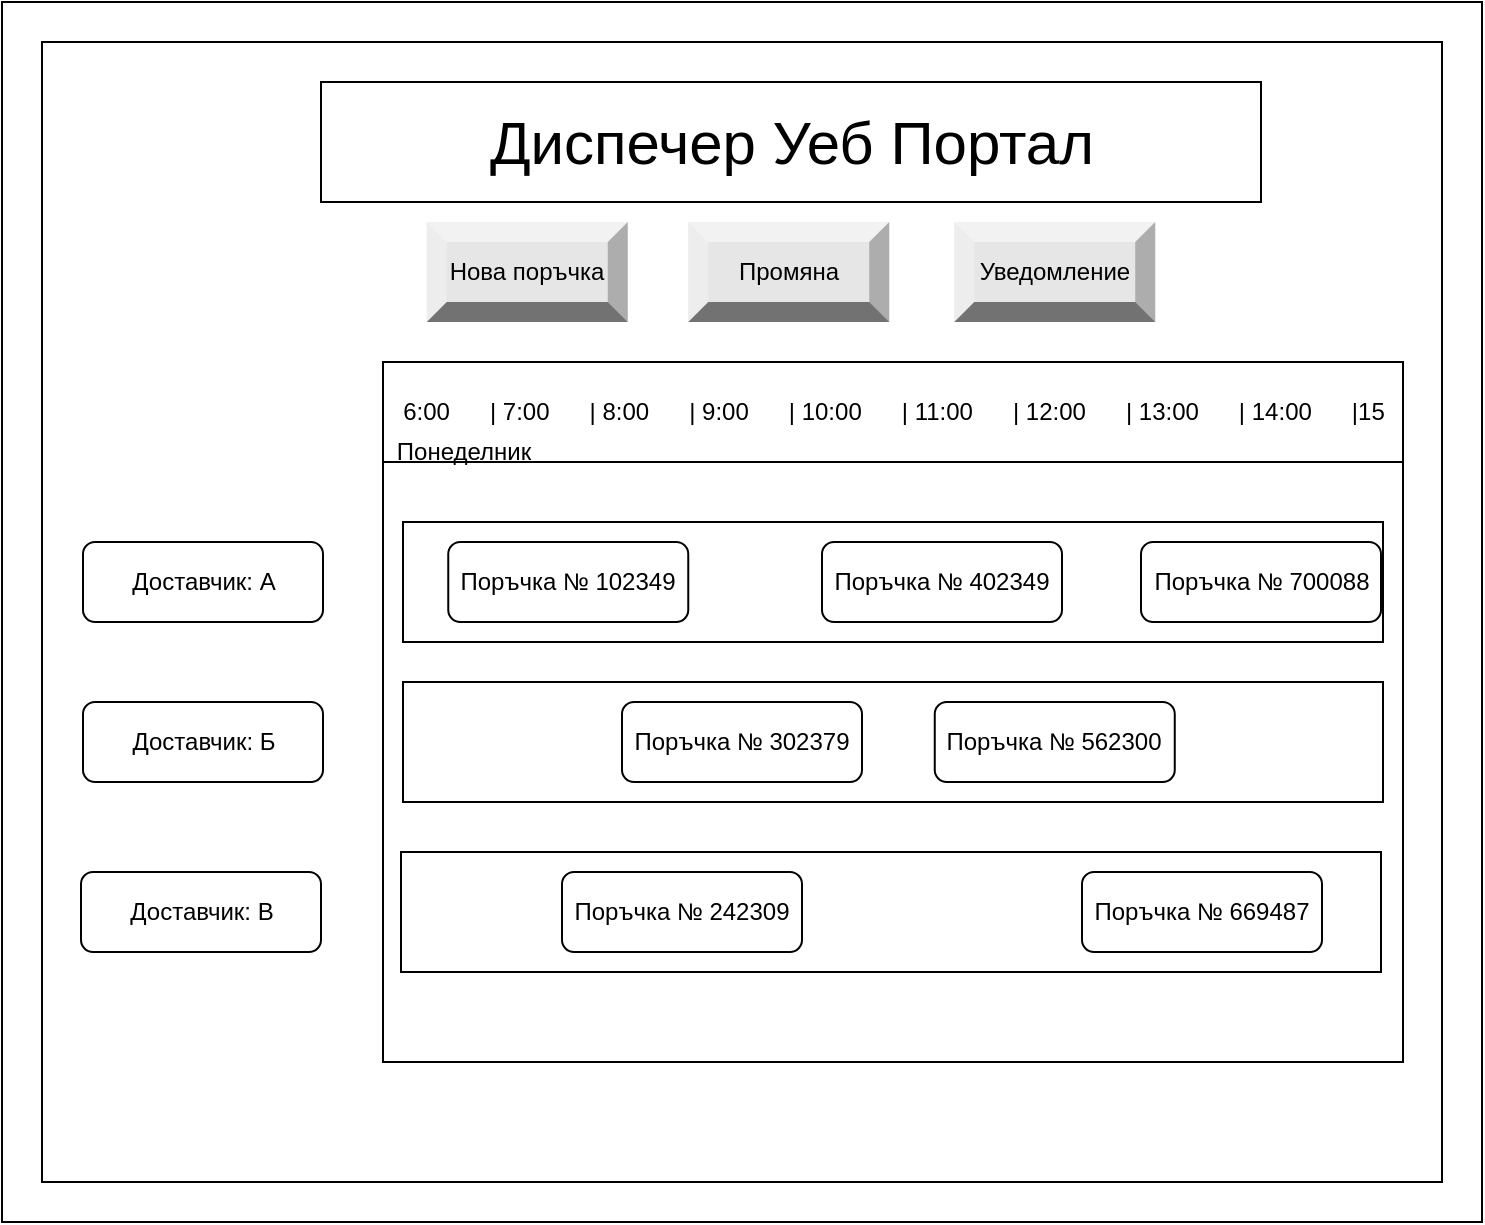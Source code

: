 <mxfile version="23.0.0" type="github">
  <diagram name="Page-1" id="e-SgXyNyrdCk_4SolZh0">
    <mxGraphModel dx="1434" dy="746" grid="1" gridSize="10" guides="1" tooltips="1" connect="1" arrows="1" fold="1" page="1" pageScale="1" pageWidth="827" pageHeight="1169" math="0" shadow="0">
      <root>
        <mxCell id="0" />
        <mxCell id="1" parent="0" />
        <mxCell id="WcTj5PZf8Xw0mGx6nHuc-1" value="" style="rounded=0;whiteSpace=wrap;html=1;" vertex="1" parent="1">
          <mxGeometry x="50" y="100" width="740" height="610" as="geometry" />
        </mxCell>
        <mxCell id="WcTj5PZf8Xw0mGx6nHuc-2" value="" style="rounded=0;whiteSpace=wrap;html=1;" vertex="1" parent="1">
          <mxGeometry x="70" y="120" width="700" height="570" as="geometry" />
        </mxCell>
        <mxCell id="WcTj5PZf8Xw0mGx6nHuc-5" value="" style="rounded=0;whiteSpace=wrap;html=1;" vertex="1" parent="1">
          <mxGeometry x="240.5" y="280" width="510" height="350" as="geometry" />
        </mxCell>
        <mxCell id="WcTj5PZf8Xw0mGx6nHuc-7" value="6:00&amp;nbsp; &amp;nbsp; &amp;nbsp; | 7:00&amp;nbsp; &amp;nbsp; &amp;nbsp; | 8:00&amp;nbsp; &amp;nbsp; &amp;nbsp; | 9:00&amp;nbsp; &amp;nbsp; &amp;nbsp; | 10:00&amp;nbsp; &amp;nbsp; &amp;nbsp; | 11:00&amp;nbsp; &amp;nbsp; &amp;nbsp; | 12:00&amp;nbsp; &amp;nbsp; &amp;nbsp; | 13:00&amp;nbsp; &amp;nbsp; &amp;nbsp; | 14:00&amp;nbsp; &amp;nbsp; &amp;nbsp; |15" style="rounded=0;whiteSpace=wrap;html=1;" vertex="1" parent="1">
          <mxGeometry x="240.5" y="280" width="510" height="50" as="geometry" />
        </mxCell>
        <mxCell id="WcTj5PZf8Xw0mGx6nHuc-9" value="Понеделник" style="text;html=1;strokeColor=none;fillColor=none;align=center;verticalAlign=middle;whiteSpace=wrap;rounded=0;" vertex="1" parent="1">
          <mxGeometry x="250.5" y="310" width="60" height="30" as="geometry" />
        </mxCell>
        <mxCell id="WcTj5PZf8Xw0mGx6nHuc-10" value="Доставчик: А" style="rounded=1;whiteSpace=wrap;html=1;" vertex="1" parent="1">
          <mxGeometry x="90.5" y="370" width="120" height="40" as="geometry" />
        </mxCell>
        <mxCell id="WcTj5PZf8Xw0mGx6nHuc-11" value="" style="rounded=0;whiteSpace=wrap;html=1;" vertex="1" parent="1">
          <mxGeometry x="250.5" y="360" width="490" height="60" as="geometry" />
        </mxCell>
        <mxCell id="WcTj5PZf8Xw0mGx6nHuc-14" value="Доставчик: Б" style="rounded=1;whiteSpace=wrap;html=1;" vertex="1" parent="1">
          <mxGeometry x="90.5" y="450" width="120" height="40" as="geometry" />
        </mxCell>
        <mxCell id="WcTj5PZf8Xw0mGx6nHuc-15" value="" style="rounded=0;whiteSpace=wrap;html=1;" vertex="1" parent="1">
          <mxGeometry x="250.5" y="440" width="490" height="60" as="geometry" />
        </mxCell>
        <mxCell id="WcTj5PZf8Xw0mGx6nHuc-16" value="Доставчик: В" style="rounded=1;whiteSpace=wrap;html=1;" vertex="1" parent="1">
          <mxGeometry x="89.5" y="535" width="120" height="40" as="geometry" />
        </mxCell>
        <mxCell id="WcTj5PZf8Xw0mGx6nHuc-17" value="" style="rounded=0;whiteSpace=wrap;html=1;" vertex="1" parent="1">
          <mxGeometry x="249.5" y="525" width="490" height="60" as="geometry" />
        </mxCell>
        <mxCell id="WcTj5PZf8Xw0mGx6nHuc-19" value="&lt;font style=&quot;font-size: 30px;&quot;&gt;Диспечер Уеб Портал&lt;/font&gt;" style="rounded=0;whiteSpace=wrap;html=1;" vertex="1" parent="1">
          <mxGeometry x="209.5" y="140" width="470" height="60" as="geometry" />
        </mxCell>
        <mxCell id="WcTj5PZf8Xw0mGx6nHuc-20" value="Нова поръчка" style="labelPosition=center;verticalLabelPosition=middle;align=center;html=1;shape=mxgraph.basic.shaded_button;dx=10;fillColor=#E6E6E6;strokeColor=none;whiteSpace=wrap;" vertex="1" parent="1">
          <mxGeometry x="262.38" y="210" width="100.5" height="50" as="geometry" />
        </mxCell>
        <mxCell id="WcTj5PZf8Xw0mGx6nHuc-21" value="Промяна" style="labelPosition=center;verticalLabelPosition=middle;align=center;html=1;shape=mxgraph.basic.shaded_button;dx=10;fillColor=#E6E6E6;strokeColor=none;whiteSpace=wrap;" vertex="1" parent="1">
          <mxGeometry x="393.13" y="210" width="100.5" height="50" as="geometry" />
        </mxCell>
        <mxCell id="WcTj5PZf8Xw0mGx6nHuc-22" value="Уведомление" style="labelPosition=center;verticalLabelPosition=middle;align=center;html=1;shape=mxgraph.basic.shaded_button;dx=10;fillColor=#E6E6E6;strokeColor=none;whiteSpace=wrap;" vertex="1" parent="1">
          <mxGeometry x="526.13" y="210" width="100.5" height="50" as="geometry" />
        </mxCell>
        <mxCell id="WcTj5PZf8Xw0mGx6nHuc-24" value="Поръчка № 102349" style="rounded=1;whiteSpace=wrap;html=1;" vertex="1" parent="1">
          <mxGeometry x="273.13" y="370" width="120" height="40" as="geometry" />
        </mxCell>
        <mxCell id="WcTj5PZf8Xw0mGx6nHuc-25" value="Поръчка № 302379" style="rounded=1;whiteSpace=wrap;html=1;" vertex="1" parent="1">
          <mxGeometry x="360" y="450" width="120" height="40" as="geometry" />
        </mxCell>
        <mxCell id="WcTj5PZf8Xw0mGx6nHuc-26" value="Поръчка № 242309" style="rounded=1;whiteSpace=wrap;html=1;" vertex="1" parent="1">
          <mxGeometry x="330" y="535" width="120" height="40" as="geometry" />
        </mxCell>
        <mxCell id="WcTj5PZf8Xw0mGx6nHuc-27" value="Поръчка № 402349" style="rounded=1;whiteSpace=wrap;html=1;" vertex="1" parent="1">
          <mxGeometry x="460" y="370" width="120" height="40" as="geometry" />
        </mxCell>
        <mxCell id="WcTj5PZf8Xw0mGx6nHuc-28" value="Поръчка № 669487" style="rounded=1;whiteSpace=wrap;html=1;" vertex="1" parent="1">
          <mxGeometry x="590" y="535" width="120" height="40" as="geometry" />
        </mxCell>
        <mxCell id="WcTj5PZf8Xw0mGx6nHuc-32" value="Поръчка № 562300" style="rounded=1;whiteSpace=wrap;html=1;" vertex="1" parent="1">
          <mxGeometry x="516.38" y="450" width="120" height="40" as="geometry" />
        </mxCell>
        <mxCell id="WcTj5PZf8Xw0mGx6nHuc-33" value="Поръчка № 700088" style="rounded=1;whiteSpace=wrap;html=1;" vertex="1" parent="1">
          <mxGeometry x="619.5" y="370" width="120" height="40" as="geometry" />
        </mxCell>
      </root>
    </mxGraphModel>
  </diagram>
</mxfile>
